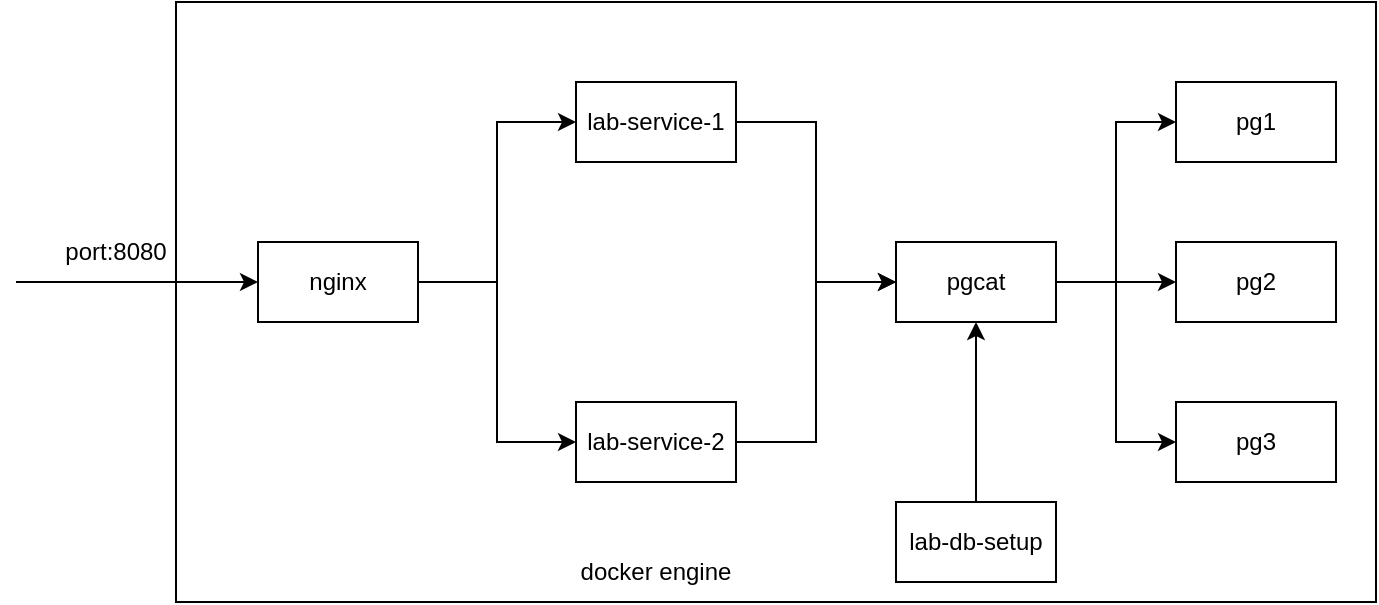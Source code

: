 <mxfile version="25.0.1">
  <diagram name="Page-1" id="4NHl540B_YYMlPFxt3do">
    <mxGraphModel dx="1839" dy="545" grid="1" gridSize="10" guides="1" tooltips="1" connect="1" arrows="1" fold="1" page="1" pageScale="1" pageWidth="850" pageHeight="1100" math="0" shadow="0">
      <root>
        <mxCell id="0" />
        <mxCell id="1" parent="0" />
        <mxCell id="tl-7FCypKeyMNdoWpPQX-10" value="" style="rounded=0;whiteSpace=wrap;html=1;" parent="1" vertex="1">
          <mxGeometry x="80" y="40" width="600" height="300" as="geometry" />
        </mxCell>
        <mxCell id="tl-7FCypKeyMNdoWpPQX-5" style="edgeStyle=orthogonalEdgeStyle;rounded=0;orthogonalLoop=1;jettySize=auto;html=1;entryX=0;entryY=0.5;entryDx=0;entryDy=0;" parent="1" source="tl-7FCypKeyMNdoWpPQX-1" target="tl-7FCypKeyMNdoWpPQX-2" edge="1">
          <mxGeometry relative="1" as="geometry" />
        </mxCell>
        <mxCell id="tl-7FCypKeyMNdoWpPQX-6" style="edgeStyle=orthogonalEdgeStyle;rounded=0;orthogonalLoop=1;jettySize=auto;html=1;entryX=0;entryY=0.5;entryDx=0;entryDy=0;" parent="1" source="tl-7FCypKeyMNdoWpPQX-1" target="tl-7FCypKeyMNdoWpPQX-4" edge="1">
          <mxGeometry relative="1" as="geometry" />
        </mxCell>
        <mxCell id="tl-7FCypKeyMNdoWpPQX-1" value="nginx" style="rounded=0;whiteSpace=wrap;html=1;" parent="1" vertex="1">
          <mxGeometry x="121" y="160" width="80" height="40" as="geometry" />
        </mxCell>
        <mxCell id="tl-7FCypKeyMNdoWpPQX-8" style="edgeStyle=orthogonalEdgeStyle;rounded=0;orthogonalLoop=1;jettySize=auto;html=1;entryX=0;entryY=0.5;entryDx=0;entryDy=0;" parent="1" source="tl-7FCypKeyMNdoWpPQX-2" target="tl-7FCypKeyMNdoWpPQX-7" edge="1">
          <mxGeometry relative="1" as="geometry" />
        </mxCell>
        <mxCell id="tl-7FCypKeyMNdoWpPQX-2" value="lab-service-1" style="rounded=0;whiteSpace=wrap;html=1;" parent="1" vertex="1">
          <mxGeometry x="280" y="80" width="80" height="40" as="geometry" />
        </mxCell>
        <mxCell id="tl-7FCypKeyMNdoWpPQX-9" style="edgeStyle=orthogonalEdgeStyle;rounded=0;orthogonalLoop=1;jettySize=auto;html=1;entryX=0;entryY=0.5;entryDx=0;entryDy=0;" parent="1" source="tl-7FCypKeyMNdoWpPQX-4" target="tl-7FCypKeyMNdoWpPQX-7" edge="1">
          <mxGeometry relative="1" as="geometry" />
        </mxCell>
        <mxCell id="tl-7FCypKeyMNdoWpPQX-4" value="lab-service-2" style="rounded=0;whiteSpace=wrap;html=1;" parent="1" vertex="1">
          <mxGeometry x="280" y="240" width="80" height="40" as="geometry" />
        </mxCell>
        <mxCell id="m3om6_4WYFqxDo08hMJY-5" style="edgeStyle=orthogonalEdgeStyle;rounded=0;orthogonalLoop=1;jettySize=auto;html=1;entryX=0;entryY=0.5;entryDx=0;entryDy=0;" edge="1" parent="1" source="tl-7FCypKeyMNdoWpPQX-7" target="m3om6_4WYFqxDo08hMJY-1">
          <mxGeometry relative="1" as="geometry" />
        </mxCell>
        <mxCell id="m3om6_4WYFqxDo08hMJY-6" style="edgeStyle=orthogonalEdgeStyle;rounded=0;orthogonalLoop=1;jettySize=auto;html=1;entryX=0;entryY=0.5;entryDx=0;entryDy=0;" edge="1" parent="1" source="tl-7FCypKeyMNdoWpPQX-7" target="m3om6_4WYFqxDo08hMJY-2">
          <mxGeometry relative="1" as="geometry" />
        </mxCell>
        <mxCell id="m3om6_4WYFqxDo08hMJY-7" style="edgeStyle=orthogonalEdgeStyle;rounded=0;orthogonalLoop=1;jettySize=auto;html=1;entryX=0;entryY=0.5;entryDx=0;entryDy=0;" edge="1" parent="1" source="tl-7FCypKeyMNdoWpPQX-7" target="m3om6_4WYFqxDo08hMJY-3">
          <mxGeometry relative="1" as="geometry" />
        </mxCell>
        <mxCell id="tl-7FCypKeyMNdoWpPQX-7" value="pgcat" style="rounded=0;whiteSpace=wrap;html=1;" parent="1" vertex="1">
          <mxGeometry x="440" y="160" width="80" height="40" as="geometry" />
        </mxCell>
        <mxCell id="tl-7FCypKeyMNdoWpPQX-11" value="docker engine" style="text;html=1;align=center;verticalAlign=middle;whiteSpace=wrap;rounded=0;" parent="1" vertex="1">
          <mxGeometry x="280" y="310" width="80" height="30" as="geometry" />
        </mxCell>
        <mxCell id="tl-7FCypKeyMNdoWpPQX-12" value="" style="endArrow=classic;html=1;rounded=0;entryX=0;entryY=0.5;entryDx=0;entryDy=0;" parent="1" target="tl-7FCypKeyMNdoWpPQX-1" edge="1">
          <mxGeometry width="50" height="50" relative="1" as="geometry">
            <mxPoint y="180" as="sourcePoint" />
            <mxPoint x="50" y="160" as="targetPoint" />
          </mxGeometry>
        </mxCell>
        <mxCell id="tl-7FCypKeyMNdoWpPQX-14" value="port:8080" style="text;html=1;align=center;verticalAlign=middle;whiteSpace=wrap;rounded=0;" parent="1" vertex="1">
          <mxGeometry x="20" y="150" width="60" height="30" as="geometry" />
        </mxCell>
        <mxCell id="m3om6_4WYFqxDo08hMJY-1" value="pg1" style="rounded=0;whiteSpace=wrap;html=1;" vertex="1" parent="1">
          <mxGeometry x="580" y="80" width="80" height="40" as="geometry" />
        </mxCell>
        <mxCell id="m3om6_4WYFqxDo08hMJY-2" value="pg2" style="rounded=0;whiteSpace=wrap;html=1;" vertex="1" parent="1">
          <mxGeometry x="580" y="160" width="80" height="40" as="geometry" />
        </mxCell>
        <mxCell id="m3om6_4WYFqxDo08hMJY-3" value="pg3" style="rounded=0;whiteSpace=wrap;html=1;" vertex="1" parent="1">
          <mxGeometry x="580" y="240" width="80" height="40" as="geometry" />
        </mxCell>
        <mxCell id="m3om6_4WYFqxDo08hMJY-8" style="edgeStyle=orthogonalEdgeStyle;rounded=0;orthogonalLoop=1;jettySize=auto;html=1;entryX=0.5;entryY=1;entryDx=0;entryDy=0;" edge="1" parent="1" source="m3om6_4WYFqxDo08hMJY-4" target="tl-7FCypKeyMNdoWpPQX-7">
          <mxGeometry relative="1" as="geometry" />
        </mxCell>
        <mxCell id="m3om6_4WYFqxDo08hMJY-4" value="lab-db-setup" style="rounded=0;whiteSpace=wrap;html=1;" vertex="1" parent="1">
          <mxGeometry x="440" y="290" width="80" height="40" as="geometry" />
        </mxCell>
      </root>
    </mxGraphModel>
  </diagram>
</mxfile>
